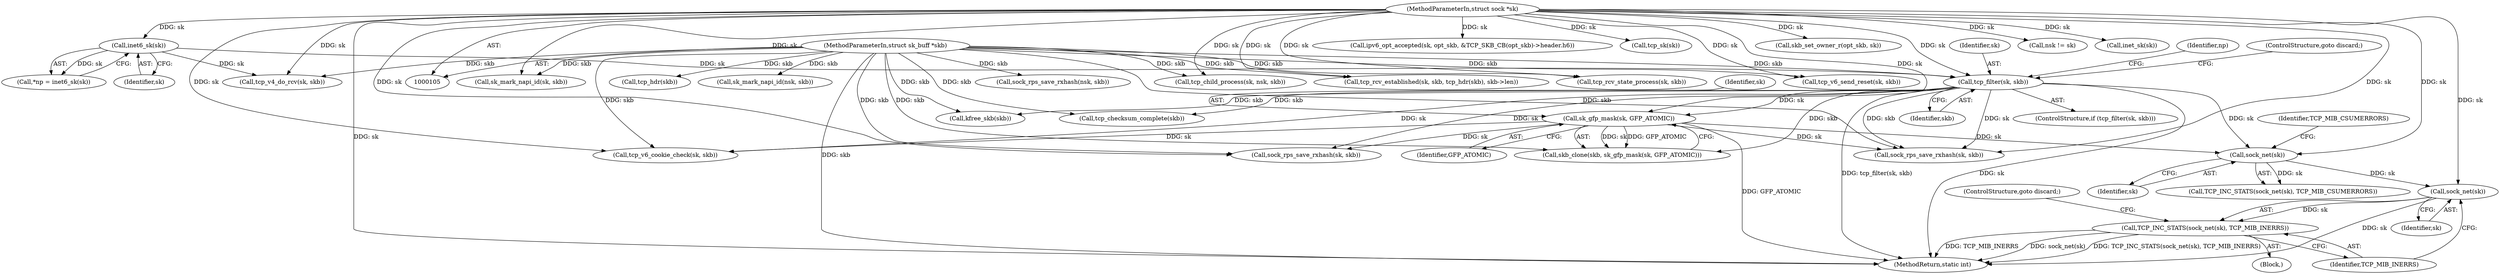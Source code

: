 digraph "0_linux_ac6e780070e30e4c35bd395acfe9191e6268bdd3_0@pointer" {
"1000285" [label="(Call,sock_net(sk))"];
"1000281" [label="(Call,sock_net(sk))"];
"1000131" [label="(Call,tcp_filter(sk, skb))"];
"1000112" [label="(Call,inet6_sk(sk))"];
"1000106" [label="(MethodParameterIn,struct sock *sk)"];
"1000107" [label="(MethodParameterIn,struct sk_buff *skb)"];
"1000145" [label="(Call,sk_gfp_mask(sk, GFP_ATOMIC))"];
"1000284" [label="(Call,TCP_INC_STATS(sock_net(sk), TCP_MIB_INERRS))"];
"1000436" [label="(MethodReturn,static int)"];
"1000234" [label="(Call,sock_rps_save_rxhash(nsk, skb))"];
"1000288" [label="(ControlStructure,goto discard;)"];
"1000283" [label="(Identifier,TCP_MIB_CSUMERRORS)"];
"1000147" [label="(Identifier,GFP_ATOMIC)"];
"1000253" [label="(Call,sock_rps_save_rxhash(sk, skb))"];
"1000146" [label="(Identifier,sk)"];
"1000198" [label="(Call,tcp_hdr(skb))"];
"1000287" [label="(Identifier,TCP_MIB_INERRS)"];
"1000164" [label="(Call,sk_mark_napi_id(sk, skb))"];
"1000127" [label="(Call,tcp_v4_do_rcv(sk, skb))"];
"1000241" [label="(Call,tcp_child_process(sk, nsk, skb))"];
"1000195" [label="(Call,tcp_rcv_established(sk, skb, tcp_hdr(skb), skb->len))"];
"1000396" [label="(Call,ipv6_opt_accepted(sk, opt_skb, &TCP_SKB_CB(opt_skb)->header.h6))"];
"1000112" [label="(Call,inet6_sk(sk))"];
"1000282" [label="(Identifier,sk)"];
"1000292" [label="(Call,tcp_sk(sk))"];
"1000275" [label="(Call,kfree_skb(skb))"];
"1000257" [label="(Call,tcp_rcv_state_process(sk, skb))"];
"1000107" [label="(MethodParameterIn,struct sk_buff *skb)"];
"1000161" [label="(Call,sock_rps_save_rxhash(sk, skb))"];
"1000284" [label="(Call,TCP_INC_STATS(sock_net(sk), TCP_MIB_INERRS))"];
"1000143" [label="(Call,skb_clone(skb, sk_gfp_mask(sk, GFP_ATOMIC)))"];
"1000407" [label="(Call,skb_set_owner_r(opt_skb, sk))"];
"1000131" [label="(Call,tcp_filter(sk, skb))"];
"1000286" [label="(Identifier,sk)"];
"1000110" [label="(Call,*np = inet6_sk(sk))"];
"1000132" [label="(Identifier,sk)"];
"1000267" [label="(Call,tcp_v6_send_reset(sk, skb))"];
"1000106" [label="(MethodParameterIn,struct sock *sk)"];
"1000133" [label="(Identifier,skb)"];
"1000222" [label="(Call,tcp_v6_cookie_check(sk, skb))"];
"1000138" [label="(Identifier,np)"];
"1000113" [label="(Identifier,sk)"];
"1000134" [label="(ControlStructure,goto discard;)"];
"1000209" [label="(Call,tcp_checksum_complete(skb))"];
"1000237" [label="(Call,sk_mark_napi_id(nsk, skb))"];
"1000145" [label="(Call,sk_gfp_mask(sk, GFP_ATOMIC))"];
"1000230" [label="(Call,nsk != sk)"];
"1000108" [label="(Block,)"];
"1000280" [label="(Call,TCP_INC_STATS(sock_net(sk), TCP_MIB_CSUMERRORS))"];
"1000281" [label="(Call,sock_net(sk))"];
"1000285" [label="(Call,sock_net(sk))"];
"1000174" [label="(Call,inet_sk(sk))"];
"1000130" [label="(ControlStructure,if (tcp_filter(sk, skb)))"];
"1000285" -> "1000284"  [label="AST: "];
"1000285" -> "1000286"  [label="CFG: "];
"1000286" -> "1000285"  [label="AST: "];
"1000287" -> "1000285"  [label="CFG: "];
"1000285" -> "1000436"  [label="DDG: sk"];
"1000285" -> "1000284"  [label="DDG: sk"];
"1000281" -> "1000285"  [label="DDG: sk"];
"1000106" -> "1000285"  [label="DDG: sk"];
"1000281" -> "1000280"  [label="AST: "];
"1000281" -> "1000282"  [label="CFG: "];
"1000282" -> "1000281"  [label="AST: "];
"1000283" -> "1000281"  [label="CFG: "];
"1000281" -> "1000280"  [label="DDG: sk"];
"1000131" -> "1000281"  [label="DDG: sk"];
"1000145" -> "1000281"  [label="DDG: sk"];
"1000106" -> "1000281"  [label="DDG: sk"];
"1000131" -> "1000130"  [label="AST: "];
"1000131" -> "1000133"  [label="CFG: "];
"1000132" -> "1000131"  [label="AST: "];
"1000133" -> "1000131"  [label="AST: "];
"1000134" -> "1000131"  [label="CFG: "];
"1000138" -> "1000131"  [label="CFG: "];
"1000131" -> "1000436"  [label="DDG: sk"];
"1000131" -> "1000436"  [label="DDG: tcp_filter(sk, skb)"];
"1000112" -> "1000131"  [label="DDG: sk"];
"1000106" -> "1000131"  [label="DDG: sk"];
"1000107" -> "1000131"  [label="DDG: skb"];
"1000131" -> "1000143"  [label="DDG: skb"];
"1000131" -> "1000145"  [label="DDG: sk"];
"1000131" -> "1000161"  [label="DDG: sk"];
"1000131" -> "1000161"  [label="DDG: skb"];
"1000131" -> "1000209"  [label="DDG: skb"];
"1000131" -> "1000222"  [label="DDG: sk"];
"1000131" -> "1000253"  [label="DDG: sk"];
"1000131" -> "1000275"  [label="DDG: skb"];
"1000112" -> "1000110"  [label="AST: "];
"1000112" -> "1000113"  [label="CFG: "];
"1000113" -> "1000112"  [label="AST: "];
"1000110" -> "1000112"  [label="CFG: "];
"1000112" -> "1000110"  [label="DDG: sk"];
"1000106" -> "1000112"  [label="DDG: sk"];
"1000112" -> "1000127"  [label="DDG: sk"];
"1000106" -> "1000105"  [label="AST: "];
"1000106" -> "1000436"  [label="DDG: sk"];
"1000106" -> "1000127"  [label="DDG: sk"];
"1000106" -> "1000145"  [label="DDG: sk"];
"1000106" -> "1000161"  [label="DDG: sk"];
"1000106" -> "1000164"  [label="DDG: sk"];
"1000106" -> "1000174"  [label="DDG: sk"];
"1000106" -> "1000195"  [label="DDG: sk"];
"1000106" -> "1000222"  [label="DDG: sk"];
"1000106" -> "1000230"  [label="DDG: sk"];
"1000106" -> "1000241"  [label="DDG: sk"];
"1000106" -> "1000253"  [label="DDG: sk"];
"1000106" -> "1000257"  [label="DDG: sk"];
"1000106" -> "1000267"  [label="DDG: sk"];
"1000106" -> "1000292"  [label="DDG: sk"];
"1000106" -> "1000396"  [label="DDG: sk"];
"1000106" -> "1000407"  [label="DDG: sk"];
"1000107" -> "1000105"  [label="AST: "];
"1000107" -> "1000436"  [label="DDG: skb"];
"1000107" -> "1000127"  [label="DDG: skb"];
"1000107" -> "1000143"  [label="DDG: skb"];
"1000107" -> "1000161"  [label="DDG: skb"];
"1000107" -> "1000164"  [label="DDG: skb"];
"1000107" -> "1000195"  [label="DDG: skb"];
"1000107" -> "1000198"  [label="DDG: skb"];
"1000107" -> "1000209"  [label="DDG: skb"];
"1000107" -> "1000222"  [label="DDG: skb"];
"1000107" -> "1000234"  [label="DDG: skb"];
"1000107" -> "1000237"  [label="DDG: skb"];
"1000107" -> "1000241"  [label="DDG: skb"];
"1000107" -> "1000253"  [label="DDG: skb"];
"1000107" -> "1000257"  [label="DDG: skb"];
"1000107" -> "1000267"  [label="DDG: skb"];
"1000107" -> "1000275"  [label="DDG: skb"];
"1000145" -> "1000143"  [label="AST: "];
"1000145" -> "1000147"  [label="CFG: "];
"1000146" -> "1000145"  [label="AST: "];
"1000147" -> "1000145"  [label="AST: "];
"1000143" -> "1000145"  [label="CFG: "];
"1000145" -> "1000436"  [label="DDG: GFP_ATOMIC"];
"1000145" -> "1000143"  [label="DDG: sk"];
"1000145" -> "1000143"  [label="DDG: GFP_ATOMIC"];
"1000145" -> "1000161"  [label="DDG: sk"];
"1000145" -> "1000222"  [label="DDG: sk"];
"1000145" -> "1000253"  [label="DDG: sk"];
"1000284" -> "1000108"  [label="AST: "];
"1000284" -> "1000287"  [label="CFG: "];
"1000287" -> "1000284"  [label="AST: "];
"1000288" -> "1000284"  [label="CFG: "];
"1000284" -> "1000436"  [label="DDG: sock_net(sk)"];
"1000284" -> "1000436"  [label="DDG: TCP_INC_STATS(sock_net(sk), TCP_MIB_INERRS)"];
"1000284" -> "1000436"  [label="DDG: TCP_MIB_INERRS"];
}
